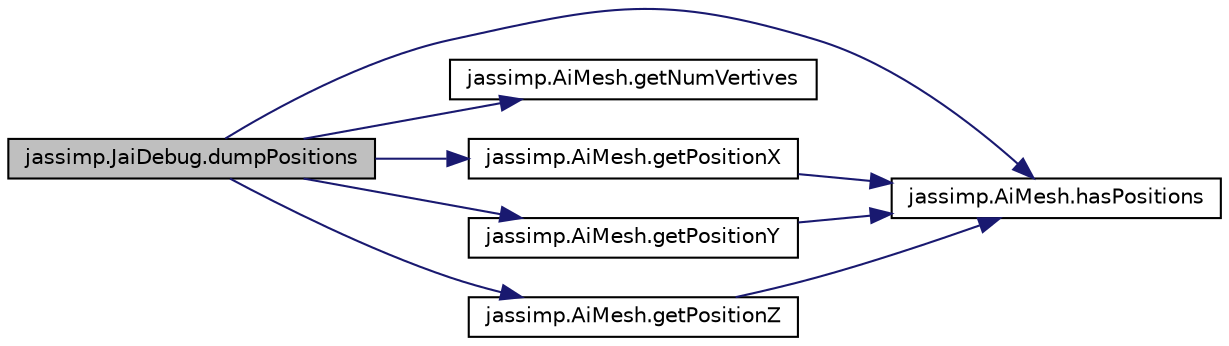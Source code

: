 digraph "jassimp.JaiDebug.dumpPositions"
{
  edge [fontname="Helvetica",fontsize="10",labelfontname="Helvetica",labelfontsize="10"];
  node [fontname="Helvetica",fontsize="10",shape=record];
  rankdir="LR";
  Node1 [label="jassimp.JaiDebug.dumpPositions",height=0.2,width=0.4,color="black", fillcolor="grey75", style="filled", fontcolor="black"];
  Node1 -> Node2 [color="midnightblue",fontsize="10",style="solid"];
  Node2 [label="jassimp.AiMesh.hasPositions",height=0.2,width=0.4,color="black", fillcolor="white", style="filled",URL="$classjassimp_1_1_ai_mesh.html#a3ce02d9155a0dba1ac60bccb8e7c4716"];
  Node1 -> Node3 [color="midnightblue",fontsize="10",style="solid"];
  Node3 [label="jassimp.AiMesh.getNumVertives",height=0.2,width=0.4,color="black", fillcolor="white", style="filled",URL="$classjassimp_1_1_ai_mesh.html#a0cd39e4728e167bdced9325949810bed"];
  Node1 -> Node4 [color="midnightblue",fontsize="10",style="solid"];
  Node4 [label="jassimp.AiMesh.getPositionX",height=0.2,width=0.4,color="black", fillcolor="white", style="filled",URL="$classjassimp_1_1_ai_mesh.html#a78be92f6812e8988472254a792a2343e"];
  Node4 -> Node2 [color="midnightblue",fontsize="10",style="solid"];
  Node1 -> Node5 [color="midnightblue",fontsize="10",style="solid"];
  Node5 [label="jassimp.AiMesh.getPositionY",height=0.2,width=0.4,color="black", fillcolor="white", style="filled",URL="$classjassimp_1_1_ai_mesh.html#a6858d7a63959e5ac878f95ab0c1acfbd"];
  Node5 -> Node2 [color="midnightblue",fontsize="10",style="solid"];
  Node1 -> Node6 [color="midnightblue",fontsize="10",style="solid"];
  Node6 [label="jassimp.AiMesh.getPositionZ",height=0.2,width=0.4,color="black", fillcolor="white", style="filled",URL="$classjassimp_1_1_ai_mesh.html#a2fa1765ee16e16836f0b05afb6279d4d"];
  Node6 -> Node2 [color="midnightblue",fontsize="10",style="solid"];
}
